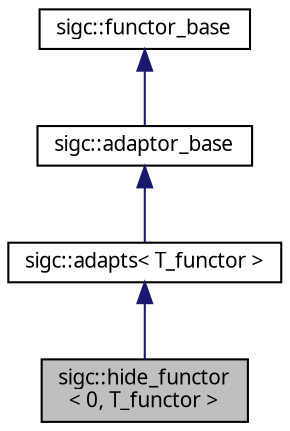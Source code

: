 digraph "sigc::hide_functor&lt; 0, T_functor &gt;"
{
  edge [fontname="Sans",fontsize="10",labelfontname="Sans",labelfontsize="10"];
  node [fontname="Sans",fontsize="10",shape=record];
  Node1 [label="sigc::hide_functor\l\< 0, T_functor \>",height=0.2,width=0.4,color="black", fillcolor="grey75", style="filled" fontcolor="black"];
  Node2 -> Node1 [dir="back",color="midnightblue",fontsize="10",style="solid",fontname="Sans"];
  Node2 [label="sigc::adapts\< T_functor \>",height=0.2,width=0.4,color="black", fillcolor="white", style="filled",URL="$structsigc_1_1adapts.html",tooltip="Base type for adaptors."];
  Node3 -> Node2 [dir="back",color="midnightblue",fontsize="10",style="solid",fontname="Sans"];
  Node3 [label="sigc::adaptor_base",height=0.2,width=0.4,color="black", fillcolor="white", style="filled",URL="$structsigc_1_1adaptor__base.html",tooltip="A hint to the compiler."];
  Node4 -> Node3 [dir="back",color="midnightblue",fontsize="10",style="solid",fontname="Sans"];
  Node4 [label="sigc::functor_base",height=0.2,width=0.4,color="black", fillcolor="white", style="filled",URL="$structsigc_1_1functor__base.html",tooltip="A hint to the compiler."];
}
